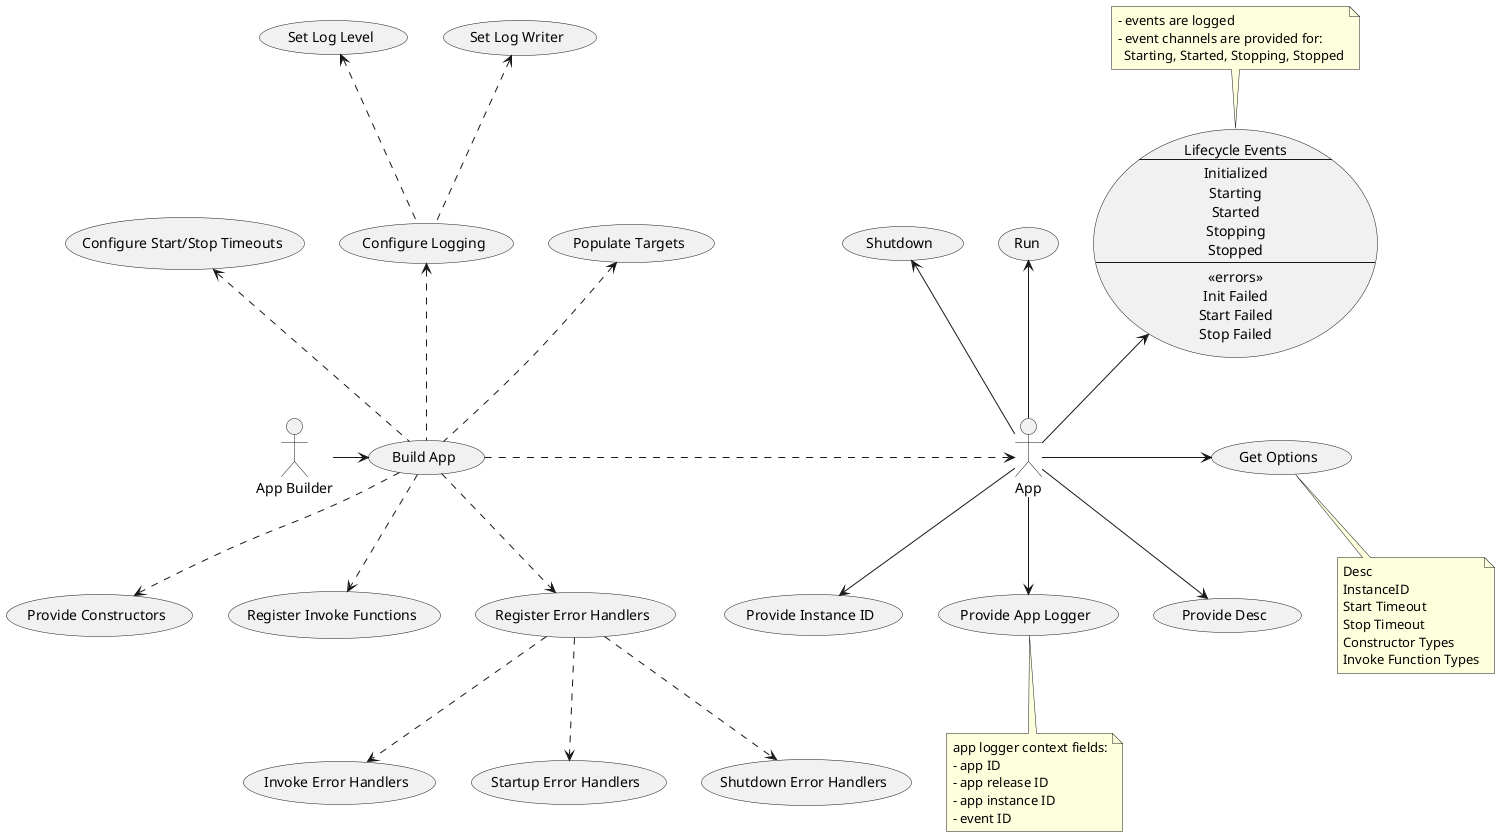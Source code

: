@startuml
:App Builder: as Builder
actor App

(Build App) as (Build)
(Provide Constructors) as (Provide)
(Register Invoke Functions) as (Invoke)

(Register Error Handlers) as (ErrorHandlers)
(Invoke Error Handlers) as (InvokeErrorHandlers)
(Startup Error Handlers) as (StartupErrorHandlers)
(Shutdown Error Handlers) as (ShutdownErrorHandlers)

(Populate Targets) as (Populate)

(Configure Logging) as (Logging)
(Set Log Writer) as (LogWriter)
(Set Log Level) as (LogLevel)

(Configure Start/Stop Timeouts) as (Timeouts)

Builder -> Build
Build ..> Provide
Build ..> Invoke
Build ..> ErrorHandlers
ErrorHandlers ..> InvokeErrorHandlers
ErrorHandlers ..> StartupErrorHandlers
ErrorHandlers ..> ShutdownErrorHandlers
Build .up.> Populate

Build .up.> Logging
Logging .up.> LogWriter
Logging .up.> LogLevel

Build .up.> Timeouts

Build .> App

(Provide Desc) as (Desc)
(Provide Instance ID) as (InstanceID)
(Provide App Logger) as (AppLogger)

note bottom
app logger context fields:
- app ID
- app release ID
- app instance ID
- event ID
end note

(Run)
(Shutdown)
usecase Lifecycle as "
Lifecycle Events
---
Initialized
Starting
Started
Stopping
Stopped
---
<<errors>>
Init Failed
Start Failed
Stop Failed
"

note top
- events are logged
- event channels are provided for:
  Starting, Started, Stopping, Stopped
end note

(Get Options) as (Options)

note bottom
Desc
InstanceID
Start Timeout
Stop Timeout
Constructor Types
Invoke Function Types
end note

App --> Desc
App --> InstanceID
App --> AppLogger
App -> Options
App -up-> Run
App -up-> Shutdown
App -up-> Lifecycle

@enduml
